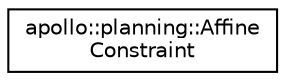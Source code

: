 digraph "Graphical Class Hierarchy"
{
  edge [fontname="Helvetica",fontsize="10",labelfontname="Helvetica",labelfontsize="10"];
  node [fontname="Helvetica",fontsize="10",shape=record];
  rankdir="LR";
  Node1 [label="apollo::planning::Affine\lConstraint",height=0.2,width=0.4,color="black", fillcolor="white", style="filled",URL="$classapollo_1_1planning_1_1AffineConstraint.html"];
}
